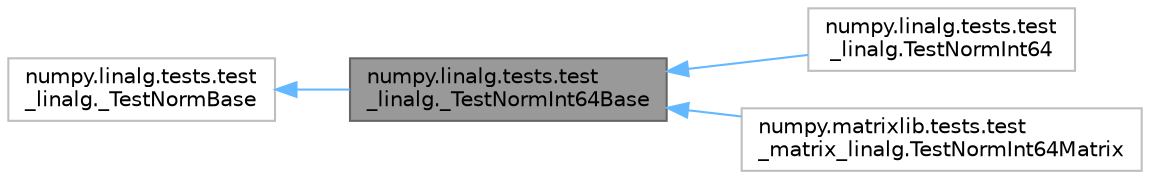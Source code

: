 digraph "numpy.linalg.tests.test_linalg._TestNormInt64Base"
{
 // LATEX_PDF_SIZE
  bgcolor="transparent";
  edge [fontname=Helvetica,fontsize=10,labelfontname=Helvetica,labelfontsize=10];
  node [fontname=Helvetica,fontsize=10,shape=box,height=0.2,width=0.4];
  rankdir="LR";
  Node1 [id="Node000001",label="numpy.linalg.tests.test\l_linalg._TestNormInt64Base",height=0.2,width=0.4,color="gray40", fillcolor="grey60", style="filled", fontcolor="black",tooltip=" "];
  Node2 -> Node1 [id="edge4_Node000001_Node000002",dir="back",color="steelblue1",style="solid",tooltip=" "];
  Node2 [id="Node000002",label="numpy.linalg.tests.test\l_linalg._TestNormBase",height=0.2,width=0.4,color="grey75", fillcolor="white", style="filled",URL="$d6/d2d/classnumpy_1_1linalg_1_1tests_1_1test__linalg_1_1__TestNormBase.html",tooltip=" "];
  Node1 -> Node3 [id="edge5_Node000001_Node000003",dir="back",color="steelblue1",style="solid",tooltip=" "];
  Node3 [id="Node000003",label="numpy.linalg.tests.test\l_linalg.TestNormInt64",height=0.2,width=0.4,color="grey75", fillcolor="white", style="filled",URL="$d3/d77/classnumpy_1_1linalg_1_1tests_1_1test__linalg_1_1TestNormInt64.html",tooltip=" "];
  Node1 -> Node4 [id="edge6_Node000001_Node000004",dir="back",color="steelblue1",style="solid",tooltip=" "];
  Node4 [id="Node000004",label="numpy.matrixlib.tests.test\l_matrix_linalg.TestNormInt64Matrix",height=0.2,width=0.4,color="grey75", fillcolor="white", style="filled",URL="$d6/dfc/classnumpy_1_1matrixlib_1_1tests_1_1test__matrix__linalg_1_1TestNormInt64Matrix.html",tooltip=" "];
}
